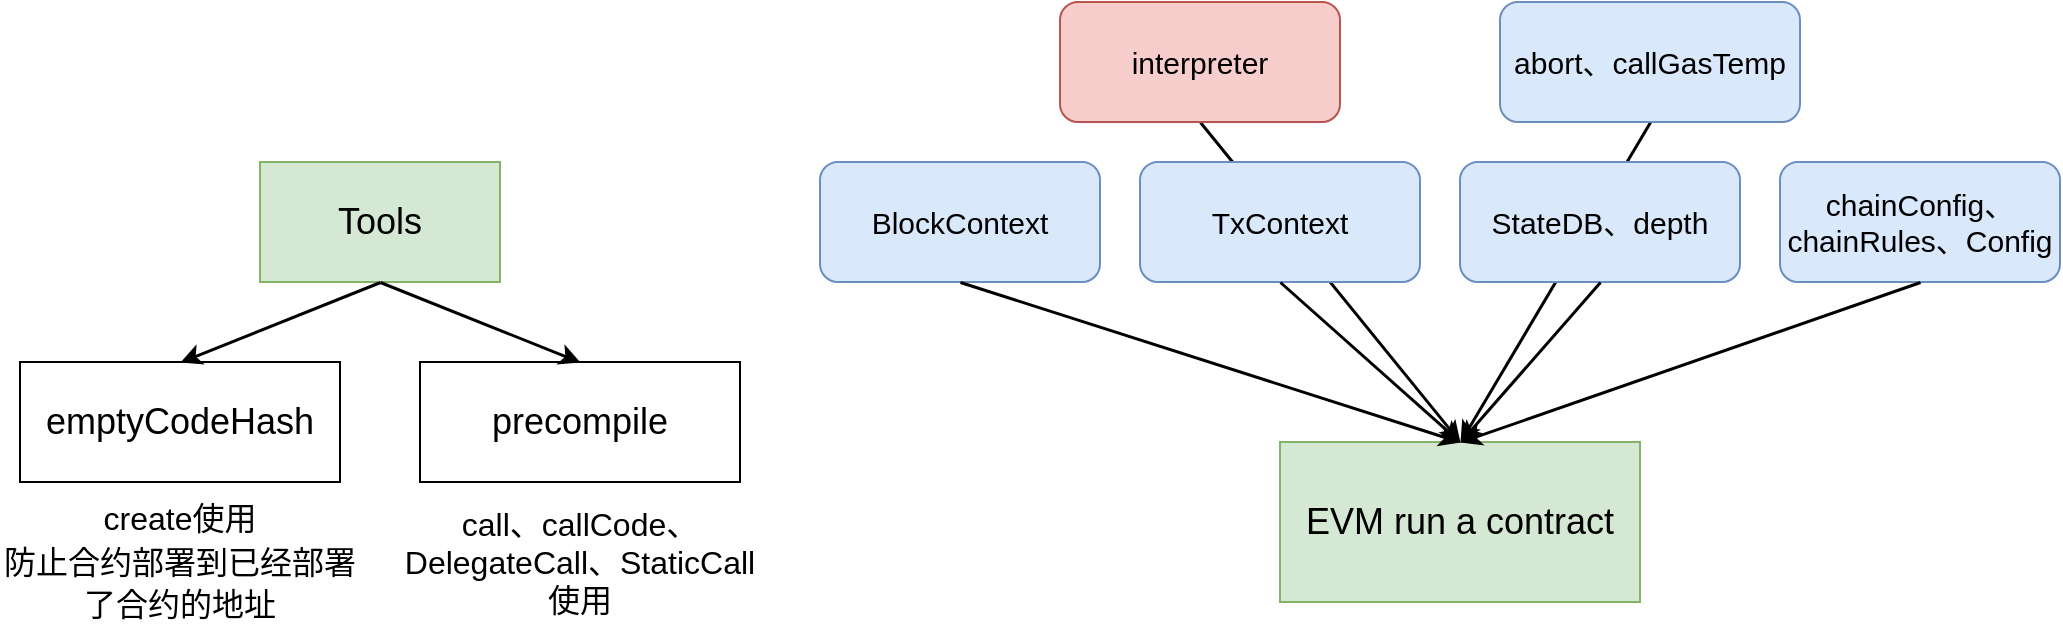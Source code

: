 <mxfile version="20.1.1" type="github">
  <diagram id="n5umFkQqmq_fH0kpe_gc" name="Page-1">
    <mxGraphModel dx="1868" dy="659" grid="1" gridSize="10" guides="1" tooltips="1" connect="1" arrows="1" fold="1" page="1" pageScale="1" pageWidth="850" pageHeight="1100" math="0" shadow="0">
      <root>
        <mxCell id="0" />
        <mxCell id="1" parent="0" />
        <mxCell id="0N5lO8uYQMU0V-dwggI0-20" value="" style="endArrow=classic;html=1;rounded=0;fontSize=15;strokeWidth=1.5;exitX=0.5;exitY=1;exitDx=0;exitDy=0;entryX=0.5;entryY=0;entryDx=0;entryDy=0;" edge="1" parent="1" source="0N5lO8uYQMU0V-dwggI0-17" target="0N5lO8uYQMU0V-dwggI0-1">
          <mxGeometry width="50" height="50" relative="1" as="geometry">
            <mxPoint x="680" y="250" as="sourcePoint" />
            <mxPoint x="610" y="330" as="targetPoint" />
          </mxGeometry>
        </mxCell>
        <mxCell id="0N5lO8uYQMU0V-dwggI0-21" value="" style="endArrow=classic;html=1;rounded=0;fontSize=15;strokeWidth=1.5;exitX=0.5;exitY=1;exitDx=0;exitDy=0;" edge="1" parent="1" source="0N5lO8uYQMU0V-dwggI0-16">
          <mxGeometry width="50" height="50" relative="1" as="geometry">
            <mxPoint x="700" y="170" as="sourcePoint" />
            <mxPoint x="600" y="320" as="targetPoint" />
          </mxGeometry>
        </mxCell>
        <mxCell id="0N5lO8uYQMU0V-dwggI0-1" value="&lt;font style=&quot;font-size: 18px;&quot;&gt;EVM run a contract&lt;/font&gt;" style="rounded=0;whiteSpace=wrap;html=1;fillColor=#d5e8d4;strokeColor=#82b366;" vertex="1" parent="1">
          <mxGeometry x="510" y="320" width="180" height="80" as="geometry" />
        </mxCell>
        <mxCell id="0N5lO8uYQMU0V-dwggI0-2" value="&lt;font style=&quot;font-size: 15px;&quot;&gt;BlockContext&lt;/font&gt;" style="rounded=1;whiteSpace=wrap;html=1;fillColor=#dae8fc;strokeColor=#6c8ebf;" vertex="1" parent="1">
          <mxGeometry x="280" y="180" width="140" height="60" as="geometry" />
        </mxCell>
        <mxCell id="0N5lO8uYQMU0V-dwggI0-3" value="&lt;font style=&quot;font-size: 15px;&quot;&gt;TxContext&lt;/font&gt;" style="rounded=1;whiteSpace=wrap;html=1;fillColor=#dae8fc;strokeColor=#6c8ebf;" vertex="1" parent="1">
          <mxGeometry x="440" y="180" width="140" height="60" as="geometry" />
        </mxCell>
        <mxCell id="0N5lO8uYQMU0V-dwggI0-4" value="" style="endArrow=classic;html=1;rounded=0;fontSize=18;strokeWidth=1.5;exitX=0.5;exitY=1;exitDx=0;exitDy=0;entryX=0.5;entryY=0;entryDx=0;entryDy=0;" edge="1" parent="1" source="0N5lO8uYQMU0V-dwggI0-2" target="0N5lO8uYQMU0V-dwggI0-1">
          <mxGeometry width="50" height="50" relative="1" as="geometry">
            <mxPoint x="400" y="340" as="sourcePoint" />
            <mxPoint x="450" y="290" as="targetPoint" />
          </mxGeometry>
        </mxCell>
        <mxCell id="0N5lO8uYQMU0V-dwggI0-5" value="" style="endArrow=classic;html=1;rounded=0;fontSize=18;strokeWidth=1.5;exitX=0.5;exitY=1;exitDx=0;exitDy=0;entryX=0.5;entryY=0;entryDx=0;entryDy=0;" edge="1" parent="1" source="0N5lO8uYQMU0V-dwggI0-3" target="0N5lO8uYQMU0V-dwggI0-1">
          <mxGeometry width="50" height="50" relative="1" as="geometry">
            <mxPoint x="290" y="250" as="sourcePoint" />
            <mxPoint x="410" y="330" as="targetPoint" />
          </mxGeometry>
        </mxCell>
        <mxCell id="0N5lO8uYQMU0V-dwggI0-6" value="Tools" style="rounded=0;whiteSpace=wrap;html=1;fontSize=18;fillColor=#d5e8d4;strokeColor=#82b366;" vertex="1" parent="1">
          <mxGeometry y="180" width="120" height="60" as="geometry" />
        </mxCell>
        <mxCell id="0N5lO8uYQMU0V-dwggI0-7" value="emptyCodeHash" style="rounded=0;whiteSpace=wrap;html=1;fontSize=18;" vertex="1" parent="1">
          <mxGeometry x="-120" y="280" width="160" height="60" as="geometry" />
        </mxCell>
        <mxCell id="0N5lO8uYQMU0V-dwggI0-8" value="precompile" style="rounded=0;whiteSpace=wrap;html=1;fontSize=18;" vertex="1" parent="1">
          <mxGeometry x="80" y="280" width="160" height="60" as="geometry" />
        </mxCell>
        <mxCell id="0N5lO8uYQMU0V-dwggI0-9" value="" style="endArrow=classic;html=1;rounded=0;fontSize=18;strokeWidth=1.5;exitX=0.5;exitY=1;exitDx=0;exitDy=0;entryX=0.5;entryY=0;entryDx=0;entryDy=0;" edge="1" parent="1" source="0N5lO8uYQMU0V-dwggI0-6" target="0N5lO8uYQMU0V-dwggI0-7">
          <mxGeometry width="50" height="50" relative="1" as="geometry">
            <mxPoint x="310" y="410" as="sourcePoint" />
            <mxPoint x="360" y="360" as="targetPoint" />
          </mxGeometry>
        </mxCell>
        <mxCell id="0N5lO8uYQMU0V-dwggI0-10" value="" style="endArrow=classic;html=1;rounded=0;fontSize=18;strokeWidth=1.5;exitX=0.5;exitY=1;exitDx=0;exitDy=0;entryX=0.5;entryY=0;entryDx=0;entryDy=0;" edge="1" parent="1" source="0N5lO8uYQMU0V-dwggI0-6" target="0N5lO8uYQMU0V-dwggI0-8">
          <mxGeometry width="50" height="50" relative="1" as="geometry">
            <mxPoint x="70" y="250" as="sourcePoint" />
            <mxPoint x="-30" y="290" as="targetPoint" />
          </mxGeometry>
        </mxCell>
        <mxCell id="0N5lO8uYQMU0V-dwggI0-11" value="&lt;font style=&quot;font-size: 16px;&quot;&gt;create使用&lt;br&gt;防止合约部署到已经部署了合约的地址&lt;/font&gt;" style="text;html=1;strokeColor=none;fillColor=none;align=center;verticalAlign=middle;whiteSpace=wrap;rounded=0;fontSize=18;" vertex="1" parent="1">
          <mxGeometry x="-130" y="350" width="180" height="60" as="geometry" />
        </mxCell>
        <mxCell id="0N5lO8uYQMU0V-dwggI0-12" value="call、callCode、DelegateCall、StaticCall使用" style="text;html=1;strokeColor=none;fillColor=none;align=center;verticalAlign=middle;whiteSpace=wrap;rounded=0;fontSize=16;" vertex="1" parent="1">
          <mxGeometry x="65" y="345" width="190" height="70" as="geometry" />
        </mxCell>
        <mxCell id="0N5lO8uYQMU0V-dwggI0-14" value="&lt;font style=&quot;font-size: 15px;&quot;&gt;StateDB、depth&lt;/font&gt;" style="rounded=1;whiteSpace=wrap;html=1;fillColor=#dae8fc;strokeColor=#6c8ebf;" vertex="1" parent="1">
          <mxGeometry x="600" y="180" width="140" height="60" as="geometry" />
        </mxCell>
        <mxCell id="0N5lO8uYQMU0V-dwggI0-15" value="&lt;font style=&quot;font-size: 15px;&quot;&gt;chainConfig、chainRules、Config&lt;/font&gt;" style="rounded=1;whiteSpace=wrap;html=1;fillColor=#dae8fc;strokeColor=#6c8ebf;" vertex="1" parent="1">
          <mxGeometry x="760" y="180" width="140" height="60" as="geometry" />
        </mxCell>
        <mxCell id="0N5lO8uYQMU0V-dwggI0-16" value="&lt;font style=&quot;font-size: 15px;&quot;&gt;interpreter&lt;/font&gt;" style="rounded=1;whiteSpace=wrap;html=1;fillColor=#f8cecc;strokeColor=#b85450;" vertex="1" parent="1">
          <mxGeometry x="400" y="100" width="140" height="60" as="geometry" />
        </mxCell>
        <mxCell id="0N5lO8uYQMU0V-dwggI0-17" value="&lt;font style=&quot;font-size: 15px;&quot;&gt;abort、callGasTemp&lt;/font&gt;" style="rounded=1;whiteSpace=wrap;html=1;fillColor=#dae8fc;strokeColor=#6c8ebf;" vertex="1" parent="1">
          <mxGeometry x="620" y="100" width="150" height="60" as="geometry" />
        </mxCell>
        <mxCell id="0N5lO8uYQMU0V-dwggI0-18" value="" style="endArrow=classic;html=1;rounded=0;fontSize=15;strokeWidth=1.5;exitX=0.5;exitY=1;exitDx=0;exitDy=0;entryX=0.5;entryY=0;entryDx=0;entryDy=0;" edge="1" parent="1" source="0N5lO8uYQMU0V-dwggI0-14" target="0N5lO8uYQMU0V-dwggI0-1">
          <mxGeometry width="50" height="50" relative="1" as="geometry">
            <mxPoint x="610" y="310" as="sourcePoint" />
            <mxPoint x="660" y="260" as="targetPoint" />
          </mxGeometry>
        </mxCell>
        <mxCell id="0N5lO8uYQMU0V-dwggI0-19" value="" style="endArrow=classic;html=1;rounded=0;fontSize=15;strokeWidth=1.5;exitX=0.5;exitY=1;exitDx=0;exitDy=0;entryX=0.5;entryY=0;entryDx=0;entryDy=0;" edge="1" parent="1" source="0N5lO8uYQMU0V-dwggI0-15" target="0N5lO8uYQMU0V-dwggI0-1">
          <mxGeometry width="50" height="50" relative="1" as="geometry">
            <mxPoint x="680" y="250" as="sourcePoint" />
            <mxPoint x="610" y="330" as="targetPoint" />
          </mxGeometry>
        </mxCell>
      </root>
    </mxGraphModel>
  </diagram>
</mxfile>
